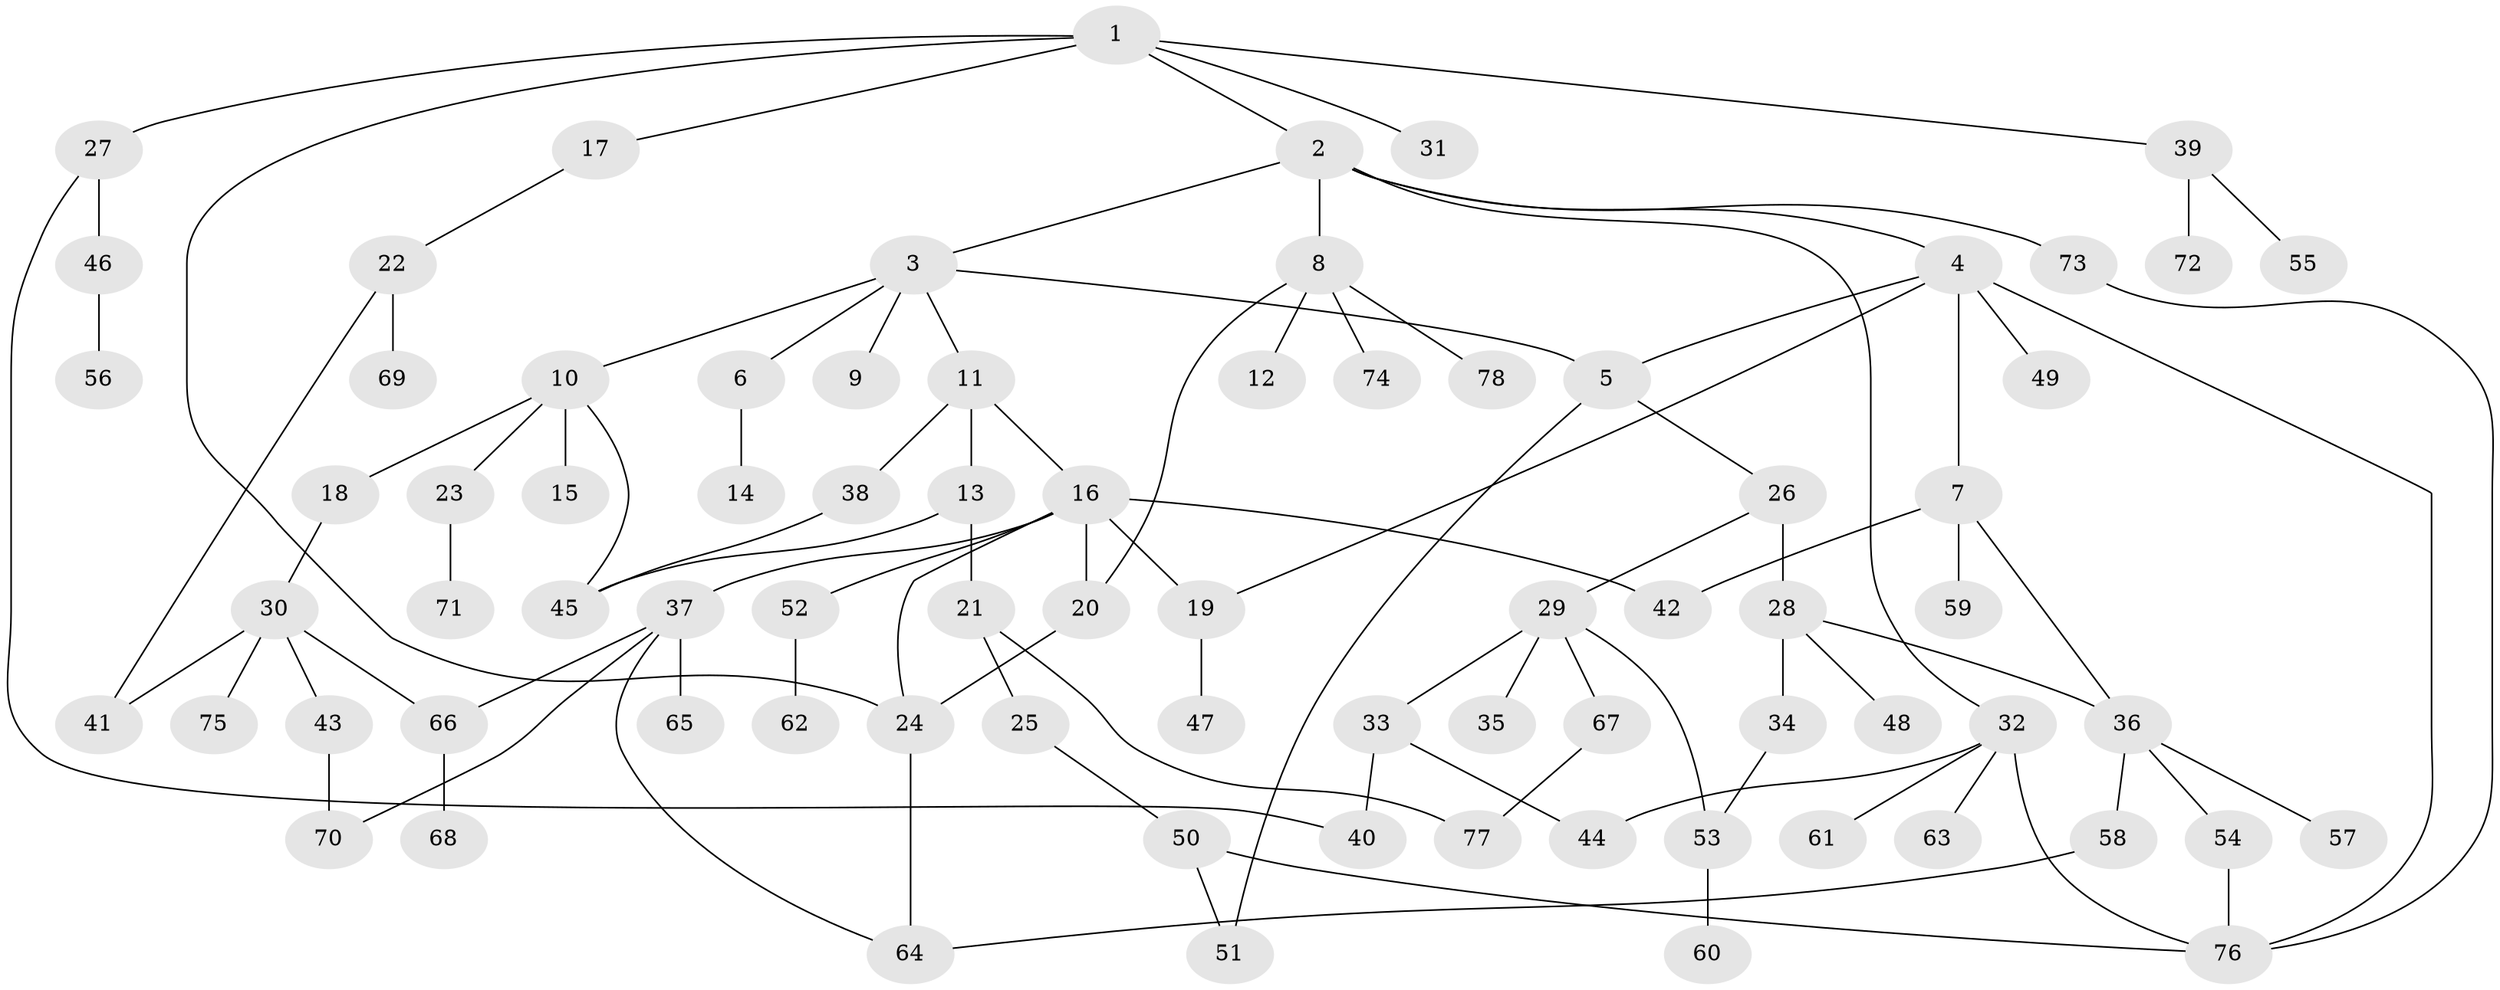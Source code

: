 // coarse degree distribution, {10: 0.02, 5: 0.1, 7: 0.04, 4: 0.14, 1: 0.34, 3: 0.12, 6: 0.02, 2: 0.22}
// Generated by graph-tools (version 1.1) at 2025/51/02/27/25 19:51:40]
// undirected, 78 vertices, 100 edges
graph export_dot {
graph [start="1"]
  node [color=gray90,style=filled];
  1;
  2;
  3;
  4;
  5;
  6;
  7;
  8;
  9;
  10;
  11;
  12;
  13;
  14;
  15;
  16;
  17;
  18;
  19;
  20;
  21;
  22;
  23;
  24;
  25;
  26;
  27;
  28;
  29;
  30;
  31;
  32;
  33;
  34;
  35;
  36;
  37;
  38;
  39;
  40;
  41;
  42;
  43;
  44;
  45;
  46;
  47;
  48;
  49;
  50;
  51;
  52;
  53;
  54;
  55;
  56;
  57;
  58;
  59;
  60;
  61;
  62;
  63;
  64;
  65;
  66;
  67;
  68;
  69;
  70;
  71;
  72;
  73;
  74;
  75;
  76;
  77;
  78;
  1 -- 2;
  1 -- 17;
  1 -- 27;
  1 -- 31;
  1 -- 39;
  1 -- 24;
  2 -- 3;
  2 -- 4;
  2 -- 8;
  2 -- 32;
  2 -- 73;
  3 -- 6;
  3 -- 9;
  3 -- 10;
  3 -- 11;
  3 -- 5;
  4 -- 5;
  4 -- 7;
  4 -- 19;
  4 -- 49;
  4 -- 76;
  5 -- 26;
  5 -- 51;
  6 -- 14;
  7 -- 42;
  7 -- 59;
  7 -- 36;
  8 -- 12;
  8 -- 74;
  8 -- 78;
  8 -- 20;
  10 -- 15;
  10 -- 18;
  10 -- 23;
  10 -- 45;
  11 -- 13;
  11 -- 16;
  11 -- 38;
  13 -- 21;
  13 -- 45;
  16 -- 20;
  16 -- 24;
  16 -- 37;
  16 -- 52;
  16 -- 19;
  16 -- 42;
  17 -- 22;
  18 -- 30;
  19 -- 47;
  20 -- 24;
  21 -- 25;
  21 -- 77;
  22 -- 69;
  22 -- 41;
  23 -- 71;
  24 -- 64;
  25 -- 50;
  26 -- 28;
  26 -- 29;
  27 -- 46;
  27 -- 40;
  28 -- 34;
  28 -- 36;
  28 -- 48;
  29 -- 33;
  29 -- 35;
  29 -- 67;
  29 -- 53;
  30 -- 41;
  30 -- 43;
  30 -- 75;
  30 -- 66;
  32 -- 61;
  32 -- 63;
  32 -- 76;
  32 -- 44;
  33 -- 40;
  33 -- 44;
  34 -- 53;
  36 -- 54;
  36 -- 57;
  36 -- 58;
  37 -- 64;
  37 -- 65;
  37 -- 66;
  37 -- 70;
  38 -- 45;
  39 -- 55;
  39 -- 72;
  43 -- 70;
  46 -- 56;
  50 -- 51;
  50 -- 76;
  52 -- 62;
  53 -- 60;
  54 -- 76;
  58 -- 64;
  66 -- 68;
  67 -- 77;
  73 -- 76;
}
